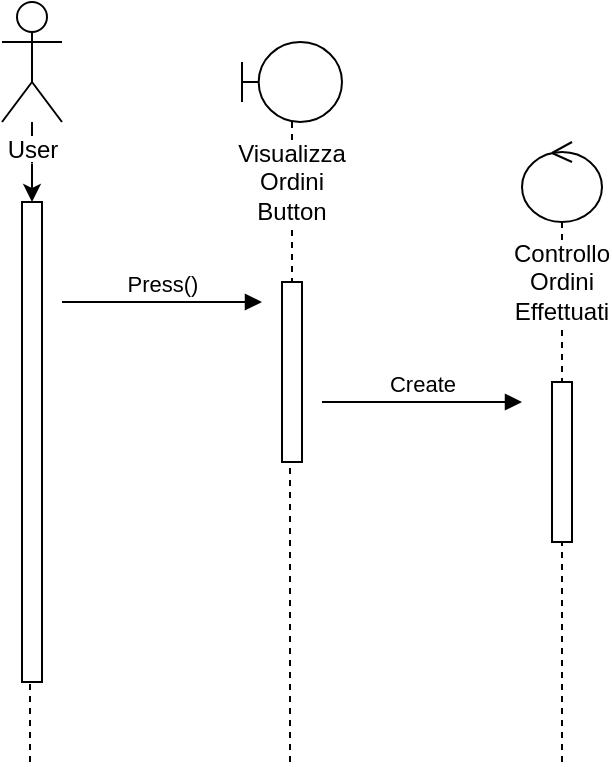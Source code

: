 <mxfile version="12.1.1" type="device" pages="1"><diagram id="SC72JpNezlEUsv5yncCY" name="Page-1"><mxGraphModel dx="1408" dy="777" grid="1" gridSize="10" guides="1" tooltips="1" connect="1" arrows="1" fold="1" page="1" pageScale="1" pageWidth="827" pageHeight="1169" math="0" shadow="0"><root><mxCell id="0"/><mxCell id="1" parent="0"/><mxCell id="i-DX7_TkZbslu8c3vdlX-1" value="" style="edgeStyle=orthogonalEdgeStyle;rounded=0;orthogonalLoop=1;jettySize=auto;html=1;" edge="1" parent="1" source="VKzqJBbROZ8Rkf2mxJpD-1" target="VKzqJBbROZ8Rkf2mxJpD-2"><mxGeometry relative="1" as="geometry"/></mxCell><mxCell id="VKzqJBbROZ8Rkf2mxJpD-1" value="User" style="shape=umlActor;verticalLabelPosition=bottom;labelBackgroundColor=#ffffff;verticalAlign=top;html=1;" parent="1" vertex="1"><mxGeometry x="20" y="20" width="30" height="60" as="geometry"/></mxCell><mxCell id="VKzqJBbROZ8Rkf2mxJpD-2" value="" style="html=1;points=[];perimeter=orthogonalPerimeter;" parent="1" vertex="1"><mxGeometry x="30" y="120" width="10" height="240" as="geometry"/></mxCell><mxCell id="VKzqJBbROZ8Rkf2mxJpD-3" value="&lt;div&gt;Press()&lt;/div&gt;" style="html=1;verticalAlign=bottom;endArrow=block;" parent="1" edge="1"><mxGeometry width="80" relative="1" as="geometry"><mxPoint x="50" y="170" as="sourcePoint"/><mxPoint x="150" y="170" as="targetPoint"/></mxGeometry></mxCell><mxCell id="VKzqJBbROZ8Rkf2mxJpD-8" value="" style="html=1;points=[];perimeter=orthogonalPerimeter;" parent="1" vertex="1"><mxGeometry x="160" y="160" width="10" height="90" as="geometry"/></mxCell><mxCell id="VKzqJBbROZ8Rkf2mxJpD-10" value="&lt;div&gt;Create&lt;/div&gt;" style="html=1;verticalAlign=bottom;endArrow=block;" parent="1" edge="1"><mxGeometry width="80" relative="1" as="geometry"><mxPoint x="180" y="220" as="sourcePoint"/><mxPoint x="280" y="220" as="targetPoint"/></mxGeometry></mxCell><mxCell id="VKzqJBbROZ8Rkf2mxJpD-13" value="" style="html=1;points=[];perimeter=orthogonalPerimeter;" parent="1" vertex="1"><mxGeometry x="295" y="210" width="10" height="80" as="geometry"/></mxCell><mxCell id="VKzqJBbROZ8Rkf2mxJpD-14" value="" style="endArrow=none;dashed=1;html=1;" parent="1" edge="1"><mxGeometry width="50" height="50" relative="1" as="geometry"><mxPoint x="164" y="400" as="sourcePoint"/><mxPoint x="164" y="250" as="targetPoint"/></mxGeometry></mxCell><mxCell id="VKzqJBbROZ8Rkf2mxJpD-15" value="" style="endArrow=none;dashed=1;html=1;" parent="1" edge="1"><mxGeometry width="50" height="50" relative="1" as="geometry"><mxPoint x="300" y="400" as="sourcePoint"/><mxPoint x="300" y="290" as="targetPoint"/></mxGeometry></mxCell><mxCell id="VKzqJBbROZ8Rkf2mxJpD-17" value="" style="endArrow=none;dashed=1;html=1;exitX=0.5;exitY=-0.005;exitDx=0;exitDy=0;exitPerimeter=0;" parent="1" source="VKzqJBbROZ8Rkf2mxJpD-2" edge="1"><mxGeometry width="50" height="50" relative="1" as="geometry"><mxPoint x="-15" y="150" as="sourcePoint"/><mxPoint x="35" y="100" as="targetPoint"/></mxGeometry></mxCell><mxCell id="i-DX7_TkZbslu8c3vdlX-2" value="" style="shape=umlLifeline;participant=umlBoundary;perimeter=lifelinePerimeter;whiteSpace=wrap;html=1;container=1;collapsible=0;recursiveResize=0;verticalAlign=top;spacingTop=36;labelBackgroundColor=#ffffff;outlineConnect=0;" vertex="1" parent="1"><mxGeometry x="140" y="40" width="50" height="120" as="geometry"/></mxCell><mxCell id="i-DX7_TkZbslu8c3vdlX-3" value="&lt;div&gt;Visualizza&lt;/div&gt;&lt;div&gt;Ordini&lt;/div&gt;&lt;div&gt;Button&lt;/div&gt;" style="text;html=1;strokeColor=none;fillColor=none;align=center;verticalAlign=middle;whiteSpace=wrap;rounded=0;labelBackgroundColor=#ffffff;" vertex="1" parent="1"><mxGeometry x="145" y="100" width="40" height="20" as="geometry"/></mxCell><mxCell id="i-DX7_TkZbslu8c3vdlX-4" value="" style="shape=umlLifeline;participant=umlControl;perimeter=lifelinePerimeter;whiteSpace=wrap;html=1;container=1;collapsible=0;recursiveResize=0;verticalAlign=top;spacingTop=36;labelBackgroundColor=#ffffff;outlineConnect=0;" vertex="1" parent="1"><mxGeometry x="280" y="90" width="40" height="120" as="geometry"/></mxCell><mxCell id="i-DX7_TkZbslu8c3vdlX-5" value="&lt;div&gt;Controllo&lt;/div&gt;&lt;div&gt;Ordini&lt;/div&gt;&lt;div&gt;Effettuati&lt;/div&gt;" style="text;html=1;strokeColor=none;fillColor=none;align=center;verticalAlign=middle;whiteSpace=wrap;rounded=0;labelBackgroundColor=#ffffff;" vertex="1" parent="1"><mxGeometry x="280" y="150" width="40" height="20" as="geometry"/></mxCell><mxCell id="i-DX7_TkZbslu8c3vdlX-6" value="" style="endArrow=none;dashed=1;html=1;" edge="1" parent="1"><mxGeometry width="50" height="50" relative="1" as="geometry"><mxPoint x="34" y="400" as="sourcePoint"/><mxPoint x="34" y="360" as="targetPoint"/></mxGeometry></mxCell></root></mxGraphModel></diagram></mxfile>